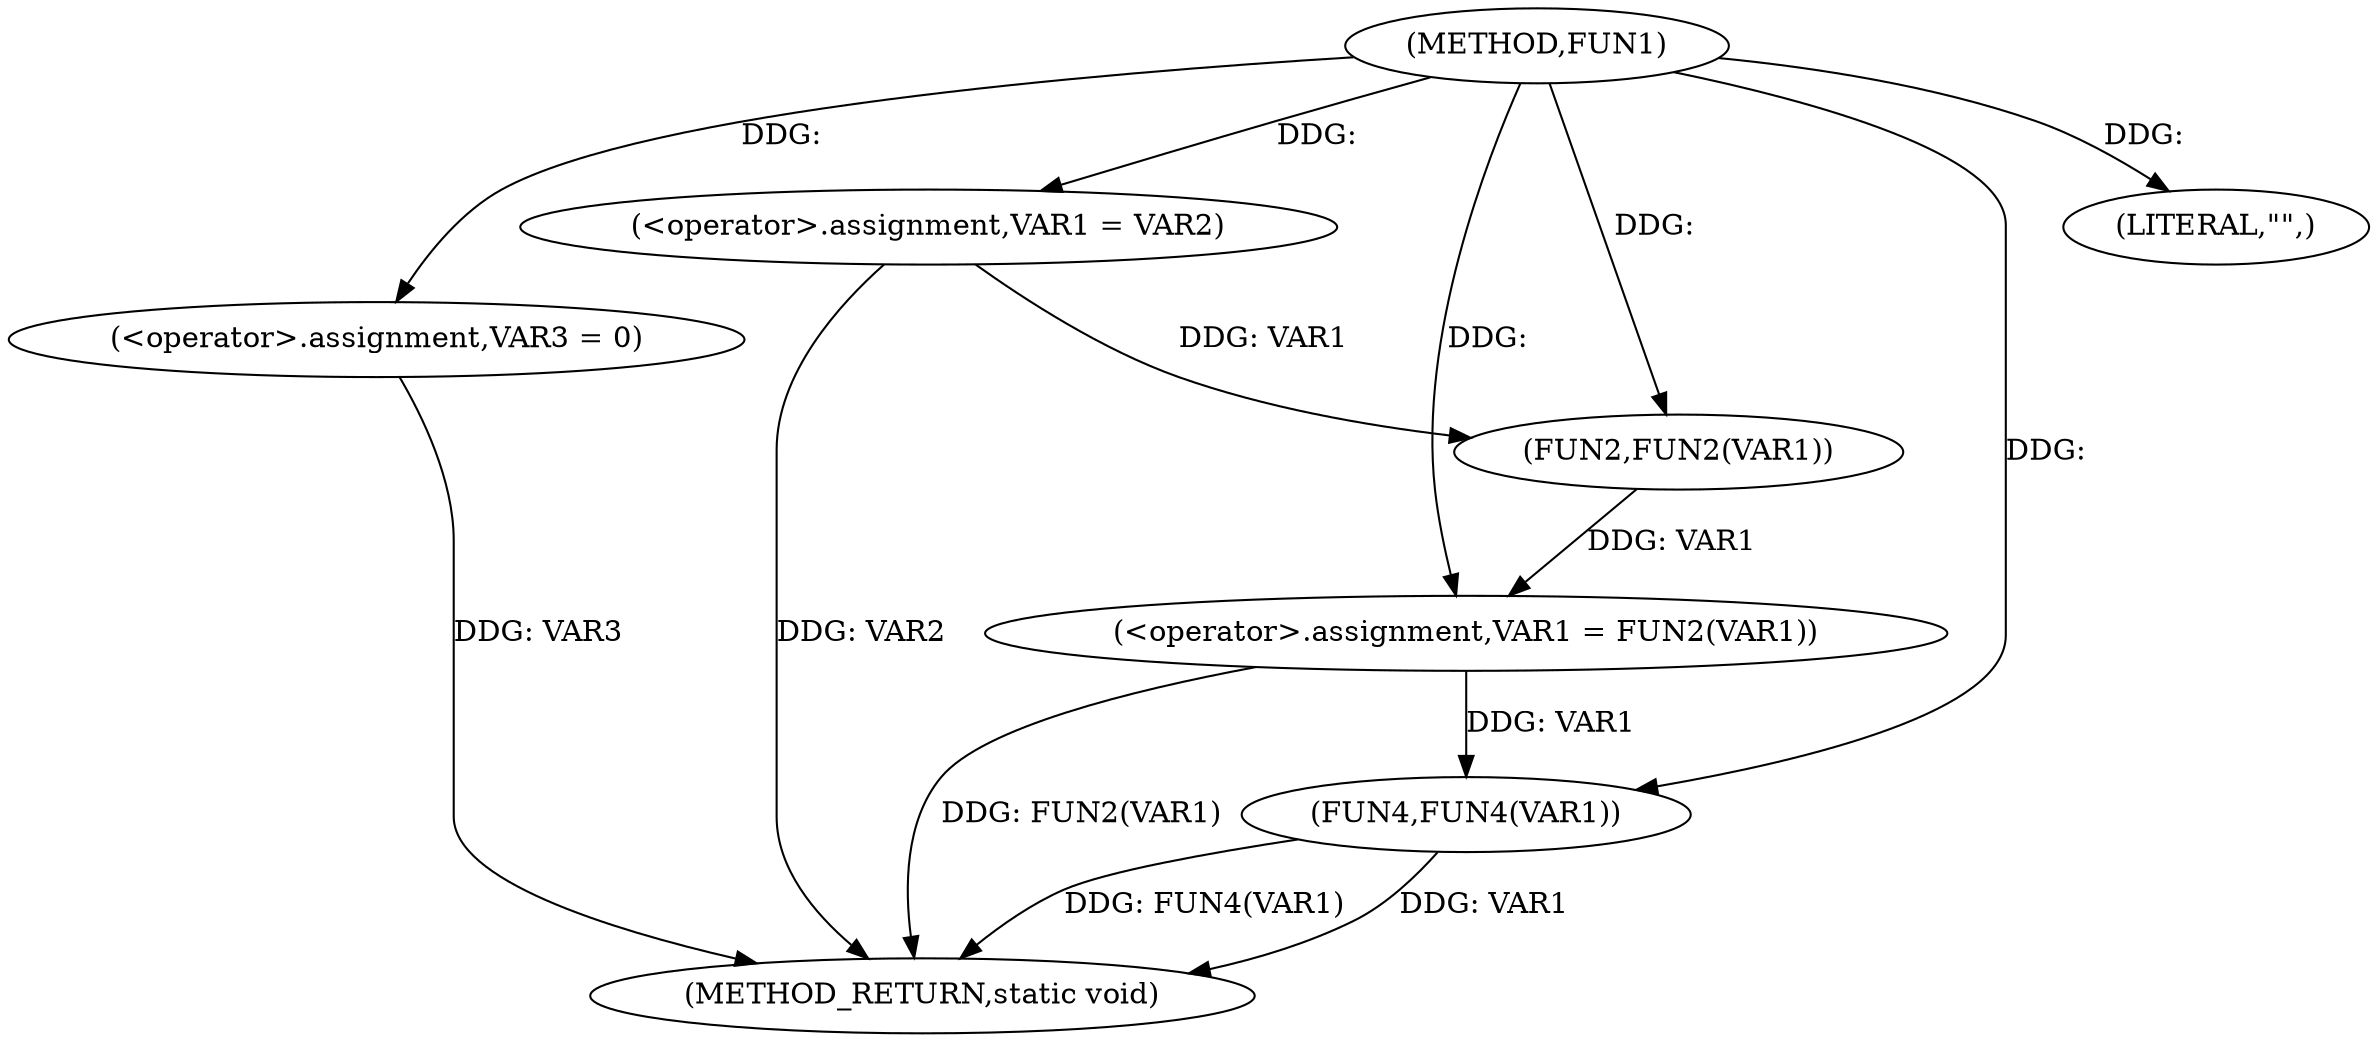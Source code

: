 digraph FUN1 {  
"1000100" [label = "(METHOD,FUN1)" ]
"1000118" [label = "(METHOD_RETURN,static void)" ]
"1000104" [label = "(<operator>.assignment,VAR1 = VAR2)" ]
"1000107" [label = "(<operator>.assignment,VAR3 = 0)" ]
"1000110" [label = "(<operator>.assignment,VAR1 = FUN2(VAR1))" ]
"1000112" [label = "(FUN2,FUN2(VAR1))" ]
"1000115" [label = "(LITERAL,\"\",)" ]
"1000116" [label = "(FUN4,FUN4(VAR1))" ]
  "1000116" -> "1000118"  [ label = "DDG: VAR1"] 
  "1000107" -> "1000118"  [ label = "DDG: VAR3"] 
  "1000110" -> "1000118"  [ label = "DDG: FUN2(VAR1)"] 
  "1000116" -> "1000118"  [ label = "DDG: FUN4(VAR1)"] 
  "1000104" -> "1000118"  [ label = "DDG: VAR2"] 
  "1000100" -> "1000104"  [ label = "DDG: "] 
  "1000100" -> "1000107"  [ label = "DDG: "] 
  "1000112" -> "1000110"  [ label = "DDG: VAR1"] 
  "1000100" -> "1000110"  [ label = "DDG: "] 
  "1000104" -> "1000112"  [ label = "DDG: VAR1"] 
  "1000100" -> "1000112"  [ label = "DDG: "] 
  "1000100" -> "1000115"  [ label = "DDG: "] 
  "1000110" -> "1000116"  [ label = "DDG: VAR1"] 
  "1000100" -> "1000116"  [ label = "DDG: "] 
}
